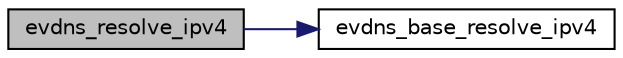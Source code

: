 digraph "evdns_resolve_ipv4"
{
 // LATEX_PDF_SIZE
  edge [fontname="Helvetica",fontsize="10",labelfontname="Helvetica",labelfontsize="10"];
  node [fontname="Helvetica",fontsize="10",shape=record];
  rankdir="LR";
  Node30 [label="evdns_resolve_ipv4",height=0.2,width=0.4,color="black", fillcolor="grey75", style="filled", fontcolor="black",tooltip=" "];
  Node30 -> Node31 [color="midnightblue",fontsize="10",style="solid",fontname="Helvetica"];
  Node31 [label="evdns_base_resolve_ipv4",height=0.2,width=0.4,color="black", fillcolor="white", style="filled",URL="$dns_8h.html#a4f8b11705fa285dffa661c7f55f86693",tooltip=" "];
}
